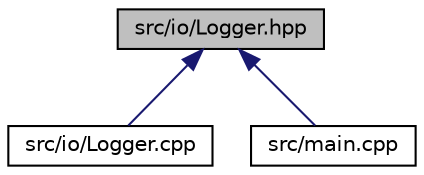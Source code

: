 digraph "src/io/Logger.hpp"
{
 // LATEX_PDF_SIZE
  edge [fontname="Helvetica",fontsize="10",labelfontname="Helvetica",labelfontsize="10"];
  node [fontname="Helvetica",fontsize="10",shape=record];
  Node1 [label="src/io/Logger.hpp",height=0.2,width=0.4,color="black", fillcolor="grey75", style="filled", fontcolor="black",tooltip="Singleton that manages logs, their severity and files."];
  Node1 -> Node2 [dir="back",color="midnightblue",fontsize="10",style="solid",fontname="Helvetica"];
  Node2 [label="src/io/Logger.cpp",height=0.2,width=0.4,color="black", fillcolor="white", style="filled",URL="$_logger_8cpp.html",tooltip="Implementation of Logger class."];
  Node1 -> Node3 [dir="back",color="midnightblue",fontsize="10",style="solid",fontname="Helvetica"];
  Node3 [label="src/main.cpp",height=0.2,width=0.4,color="black", fillcolor="white", style="filled",URL="$main_8cpp_source.html",tooltip=" "];
}
